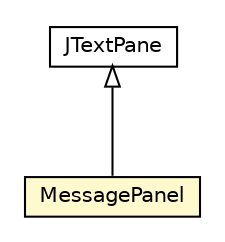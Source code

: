 #!/usr/local/bin/dot
#
# Class diagram 
# Generated by UMLGraph version R5_6-24-gf6e263 (http://www.umlgraph.org/)
#

digraph G {
	edge [fontname="Helvetica",fontsize=10,labelfontname="Helvetica",labelfontsize=10];
	node [fontname="Helvetica",fontsize=10,shape=plaintext];
	nodesep=0.25;
	ranksep=0.5;
	// org.universAAL.tools.logmonitor.all_log.gui.MessagePanel
	c5724219 [label=<<table title="org.universAAL.tools.logmonitor.all_log.gui.MessagePanel" border="0" cellborder="1" cellspacing="0" cellpadding="2" port="p" bgcolor="lemonChiffon" href="./MessagePanel.html">
		<tr><td><table border="0" cellspacing="0" cellpadding="1">
<tr><td align="center" balign="center"> MessagePanel </td></tr>
		</table></td></tr>
		</table>>, URL="./MessagePanel.html", fontname="Helvetica", fontcolor="black", fontsize=10.0];
	//org.universAAL.tools.logmonitor.all_log.gui.MessagePanel extends javax.swing.JTextPane
	c5724505:p -> c5724219:p [dir=back,arrowtail=empty];
	// javax.swing.JTextPane
	c5724505 [label=<<table title="javax.swing.JTextPane" border="0" cellborder="1" cellspacing="0" cellpadding="2" port="p" href="http://java.sun.com/j2se/1.4.2/docs/api/javax/swing/JTextPane.html">
		<tr><td><table border="0" cellspacing="0" cellpadding="1">
<tr><td align="center" balign="center"> JTextPane </td></tr>
		</table></td></tr>
		</table>>, URL="http://java.sun.com/j2se/1.4.2/docs/api/javax/swing/JTextPane.html", fontname="Helvetica", fontcolor="black", fontsize=10.0];
}


